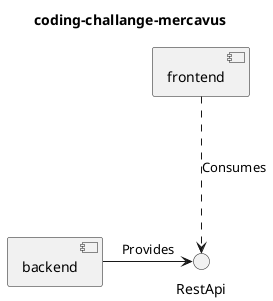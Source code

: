 @startuml

title coding-challange-mercavus


interface RestApi as api

component backend

component frontend

backend -> api : Provides
frontend .--> api: Consumes


@enduml


